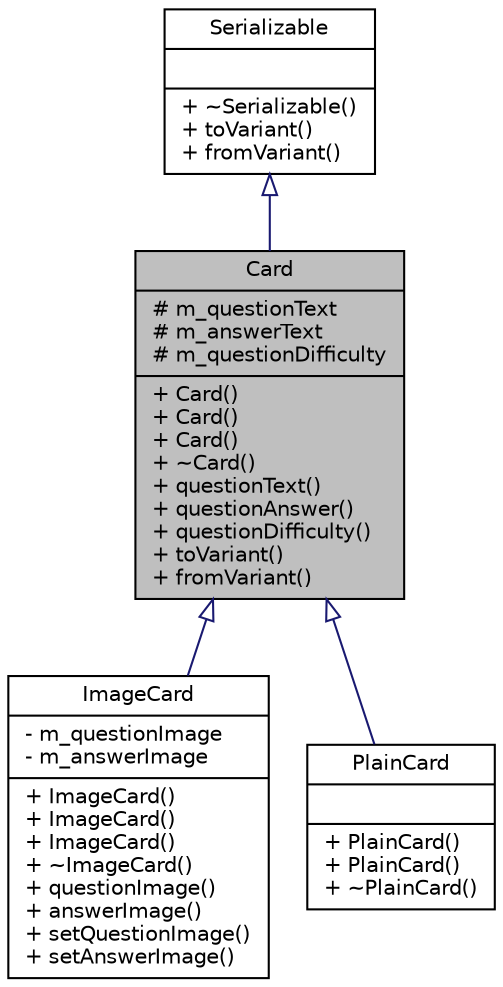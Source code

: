 digraph "Card"
{
 // LATEX_PDF_SIZE
  edge [fontname="Helvetica",fontsize="10",labelfontname="Helvetica",labelfontsize="10"];
  node [fontname="Helvetica",fontsize="10",shape=record];
  Node1 [label="{Card\n|# m_questionText\l# m_answerText\l# m_questionDifficulty\l|+ Card()\l+ Card()\l+ Card()\l+ ~Card()\l+ questionText()\l+ questionAnswer()\l+ questionDifficulty()\l+ toVariant()\l+ fromVariant()\l}",height=0.2,width=0.4,color="black", fillcolor="grey75", style="filled", fontcolor="black",tooltip=" "];
  Node2 -> Node1 [dir="back",color="midnightblue",fontsize="10",style="solid",arrowtail="onormal",fontname="Helvetica"];
  Node2 [label="{Serializable\n||+ ~Serializable()\l+ toVariant()\l+ fromVariant()\l}",height=0.2,width=0.4,color="black", fillcolor="white", style="filled",URL="$classSerializable.html",tooltip=" "];
  Node1 -> Node3 [dir="back",color="midnightblue",fontsize="10",style="solid",arrowtail="onormal",fontname="Helvetica"];
  Node3 [label="{ImageCard\n|- m_questionImage\l- m_answerImage\l|+ ImageCard()\l+ ImageCard()\l+ ImageCard()\l+ ~ImageCard()\l+ questionImage()\l+ answerImage()\l+ setQuestionImage()\l+ setAnswerImage()\l}",height=0.2,width=0.4,color="black", fillcolor="white", style="filled",URL="$classImageCard.html",tooltip=" "];
  Node1 -> Node4 [dir="back",color="midnightblue",fontsize="10",style="solid",arrowtail="onormal",fontname="Helvetica"];
  Node4 [label="{PlainCard\n||+ PlainCard()\l+ PlainCard()\l+ ~PlainCard()\l}",height=0.2,width=0.4,color="black", fillcolor="white", style="filled",URL="$classPlainCard.html",tooltip=" "];
}
